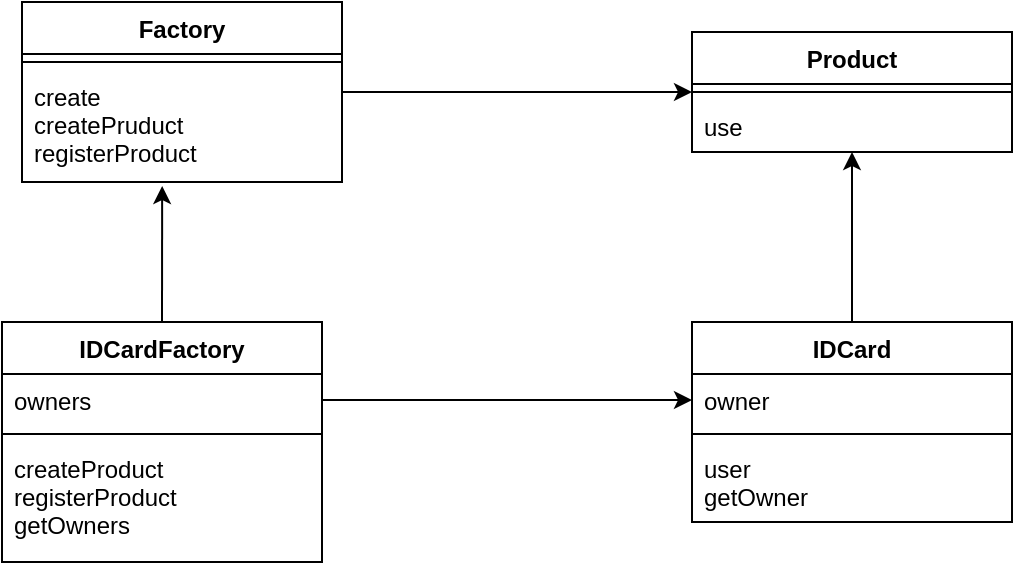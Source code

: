 <mxfile>
    <diagram id="72aglGxv85MJoPV_ClNi" name="ページ1">
        <mxGraphModel dx="1411" dy="832" grid="1" gridSize="10" guides="1" tooltips="1" connect="1" arrows="1" fold="1" page="1" pageScale="1" pageWidth="850" pageHeight="1100" math="0" shadow="0">
            <root>
                <mxCell id="0"/>
                <mxCell id="1" parent="0"/>
                <mxCell id="9" value="" style="edgeStyle=none;html=1;" edge="1" parent="1" source="2" target="6">
                    <mxGeometry relative="1" as="geometry"/>
                </mxCell>
                <mxCell id="2" value="Factory" style="swimlane;fontStyle=1;align=center;verticalAlign=top;childLayout=stackLayout;horizontal=1;startSize=26;horizontalStack=0;resizeParent=1;resizeParentMax=0;resizeLast=0;collapsible=1;marginBottom=0;" vertex="1" parent="1">
                    <mxGeometry x="90" y="230" width="160" height="90" as="geometry"/>
                </mxCell>
                <mxCell id="4" value="" style="line;strokeWidth=1;fillColor=none;align=left;verticalAlign=middle;spacingTop=-1;spacingLeft=3;spacingRight=3;rotatable=0;labelPosition=right;points=[];portConstraint=eastwest;" vertex="1" parent="2">
                    <mxGeometry y="26" width="160" height="8" as="geometry"/>
                </mxCell>
                <mxCell id="5" value="create&#10;createPruduct&#10;registerProduct" style="text;strokeColor=none;fillColor=none;align=left;verticalAlign=top;spacingLeft=4;spacingRight=4;overflow=hidden;rotatable=0;points=[[0,0.5],[1,0.5]];portConstraint=eastwest;" vertex="1" parent="2">
                    <mxGeometry y="34" width="160" height="56" as="geometry"/>
                </mxCell>
                <mxCell id="13" value="" style="edgeStyle=none;html=1;exitX=0.5;exitY=0;exitDx=0;exitDy=0;" edge="1" parent="1" source="18" target="8">
                    <mxGeometry relative="1" as="geometry">
                        <mxPoint x="505" y="385" as="sourcePoint"/>
                    </mxGeometry>
                </mxCell>
                <mxCell id="6" value="Product" style="swimlane;fontStyle=1;align=center;verticalAlign=top;childLayout=stackLayout;horizontal=1;startSize=26;horizontalStack=0;resizeParent=1;resizeParentMax=0;resizeLast=0;collapsible=1;marginBottom=0;" vertex="1" parent="1">
                    <mxGeometry x="425" y="245" width="160" height="60" as="geometry"/>
                </mxCell>
                <mxCell id="7" value="" style="line;strokeWidth=1;fillColor=none;align=left;verticalAlign=middle;spacingTop=-1;spacingLeft=3;spacingRight=3;rotatable=0;labelPosition=right;points=[];portConstraint=eastwest;" vertex="1" parent="6">
                    <mxGeometry y="26" width="160" height="8" as="geometry"/>
                </mxCell>
                <mxCell id="8" value="use" style="text;strokeColor=none;fillColor=none;align=left;verticalAlign=top;spacingLeft=4;spacingRight=4;overflow=hidden;rotatable=0;points=[[0,0.5],[1,0.5]];portConstraint=eastwest;" vertex="1" parent="6">
                    <mxGeometry y="34" width="160" height="26" as="geometry"/>
                </mxCell>
                <mxCell id="18" value="IDCard" style="swimlane;fontStyle=1;align=center;verticalAlign=top;childLayout=stackLayout;horizontal=1;startSize=26;horizontalStack=0;resizeParent=1;resizeParentMax=0;resizeLast=0;collapsible=1;marginBottom=0;" vertex="1" parent="1">
                    <mxGeometry x="425" y="390" width="160" height="100" as="geometry"/>
                </mxCell>
                <mxCell id="19" value="owner" style="text;strokeColor=none;fillColor=none;align=left;verticalAlign=top;spacingLeft=4;spacingRight=4;overflow=hidden;rotatable=0;points=[[0,0.5],[1,0.5]];portConstraint=eastwest;" vertex="1" parent="18">
                    <mxGeometry y="26" width="160" height="26" as="geometry"/>
                </mxCell>
                <mxCell id="20" value="" style="line;strokeWidth=1;fillColor=none;align=left;verticalAlign=middle;spacingTop=-1;spacingLeft=3;spacingRight=3;rotatable=0;labelPosition=right;points=[];portConstraint=eastwest;" vertex="1" parent="18">
                    <mxGeometry y="52" width="160" height="8" as="geometry"/>
                </mxCell>
                <mxCell id="21" value="user&#10;getOwner" style="text;strokeColor=none;fillColor=none;align=left;verticalAlign=top;spacingLeft=4;spacingRight=4;overflow=hidden;rotatable=0;points=[[0,0.5],[1,0.5]];portConstraint=eastwest;" vertex="1" parent="18">
                    <mxGeometry y="60" width="160" height="40" as="geometry"/>
                </mxCell>
                <mxCell id="23" value="IDCardFactory" style="swimlane;fontStyle=1;align=center;verticalAlign=top;childLayout=stackLayout;horizontal=1;startSize=26;horizontalStack=0;resizeParent=1;resizeParentMax=0;resizeLast=0;collapsible=1;marginBottom=0;" vertex="1" parent="1">
                    <mxGeometry x="80" y="390" width="160" height="120" as="geometry"/>
                </mxCell>
                <mxCell id="24" value="owners" style="text;strokeColor=none;fillColor=none;align=left;verticalAlign=top;spacingLeft=4;spacingRight=4;overflow=hidden;rotatable=0;points=[[0,0.5],[1,0.5]];portConstraint=eastwest;" vertex="1" parent="23">
                    <mxGeometry y="26" width="160" height="26" as="geometry"/>
                </mxCell>
                <mxCell id="25" value="" style="line;strokeWidth=1;fillColor=none;align=left;verticalAlign=middle;spacingTop=-1;spacingLeft=3;spacingRight=3;rotatable=0;labelPosition=right;points=[];portConstraint=eastwest;" vertex="1" parent="23">
                    <mxGeometry y="52" width="160" height="8" as="geometry"/>
                </mxCell>
                <mxCell id="26" value="createProduct&#10;registerProduct&#10;getOwners" style="text;strokeColor=none;fillColor=none;align=left;verticalAlign=top;spacingLeft=4;spacingRight=4;overflow=hidden;rotatable=0;points=[[0,0.5],[1,0.5]];portConstraint=eastwest;" vertex="1" parent="23">
                    <mxGeometry y="60" width="160" height="60" as="geometry"/>
                </mxCell>
                <mxCell id="27" value="" style="edgeStyle=none;html=1;exitX=1;exitY=0.5;exitDx=0;exitDy=0;entryX=0;entryY=0.5;entryDx=0;entryDy=0;" edge="1" parent="1" source="24" target="19">
                    <mxGeometry relative="1" as="geometry">
                        <mxPoint x="260" y="439.5" as="sourcePoint"/>
                        <mxPoint x="435" y="439.5" as="targetPoint"/>
                    </mxGeometry>
                </mxCell>
                <mxCell id="28" value="" style="edgeStyle=none;html=1;exitX=0.5;exitY=0;exitDx=0;exitDy=0;entryX=0.438;entryY=1.036;entryDx=0;entryDy=0;entryPerimeter=0;" edge="1" parent="1" source="23" target="5">
                    <mxGeometry relative="1" as="geometry">
                        <mxPoint x="515" y="400" as="sourcePoint"/>
                        <mxPoint x="515" y="315" as="targetPoint"/>
                    </mxGeometry>
                </mxCell>
            </root>
        </mxGraphModel>
    </diagram>
</mxfile>